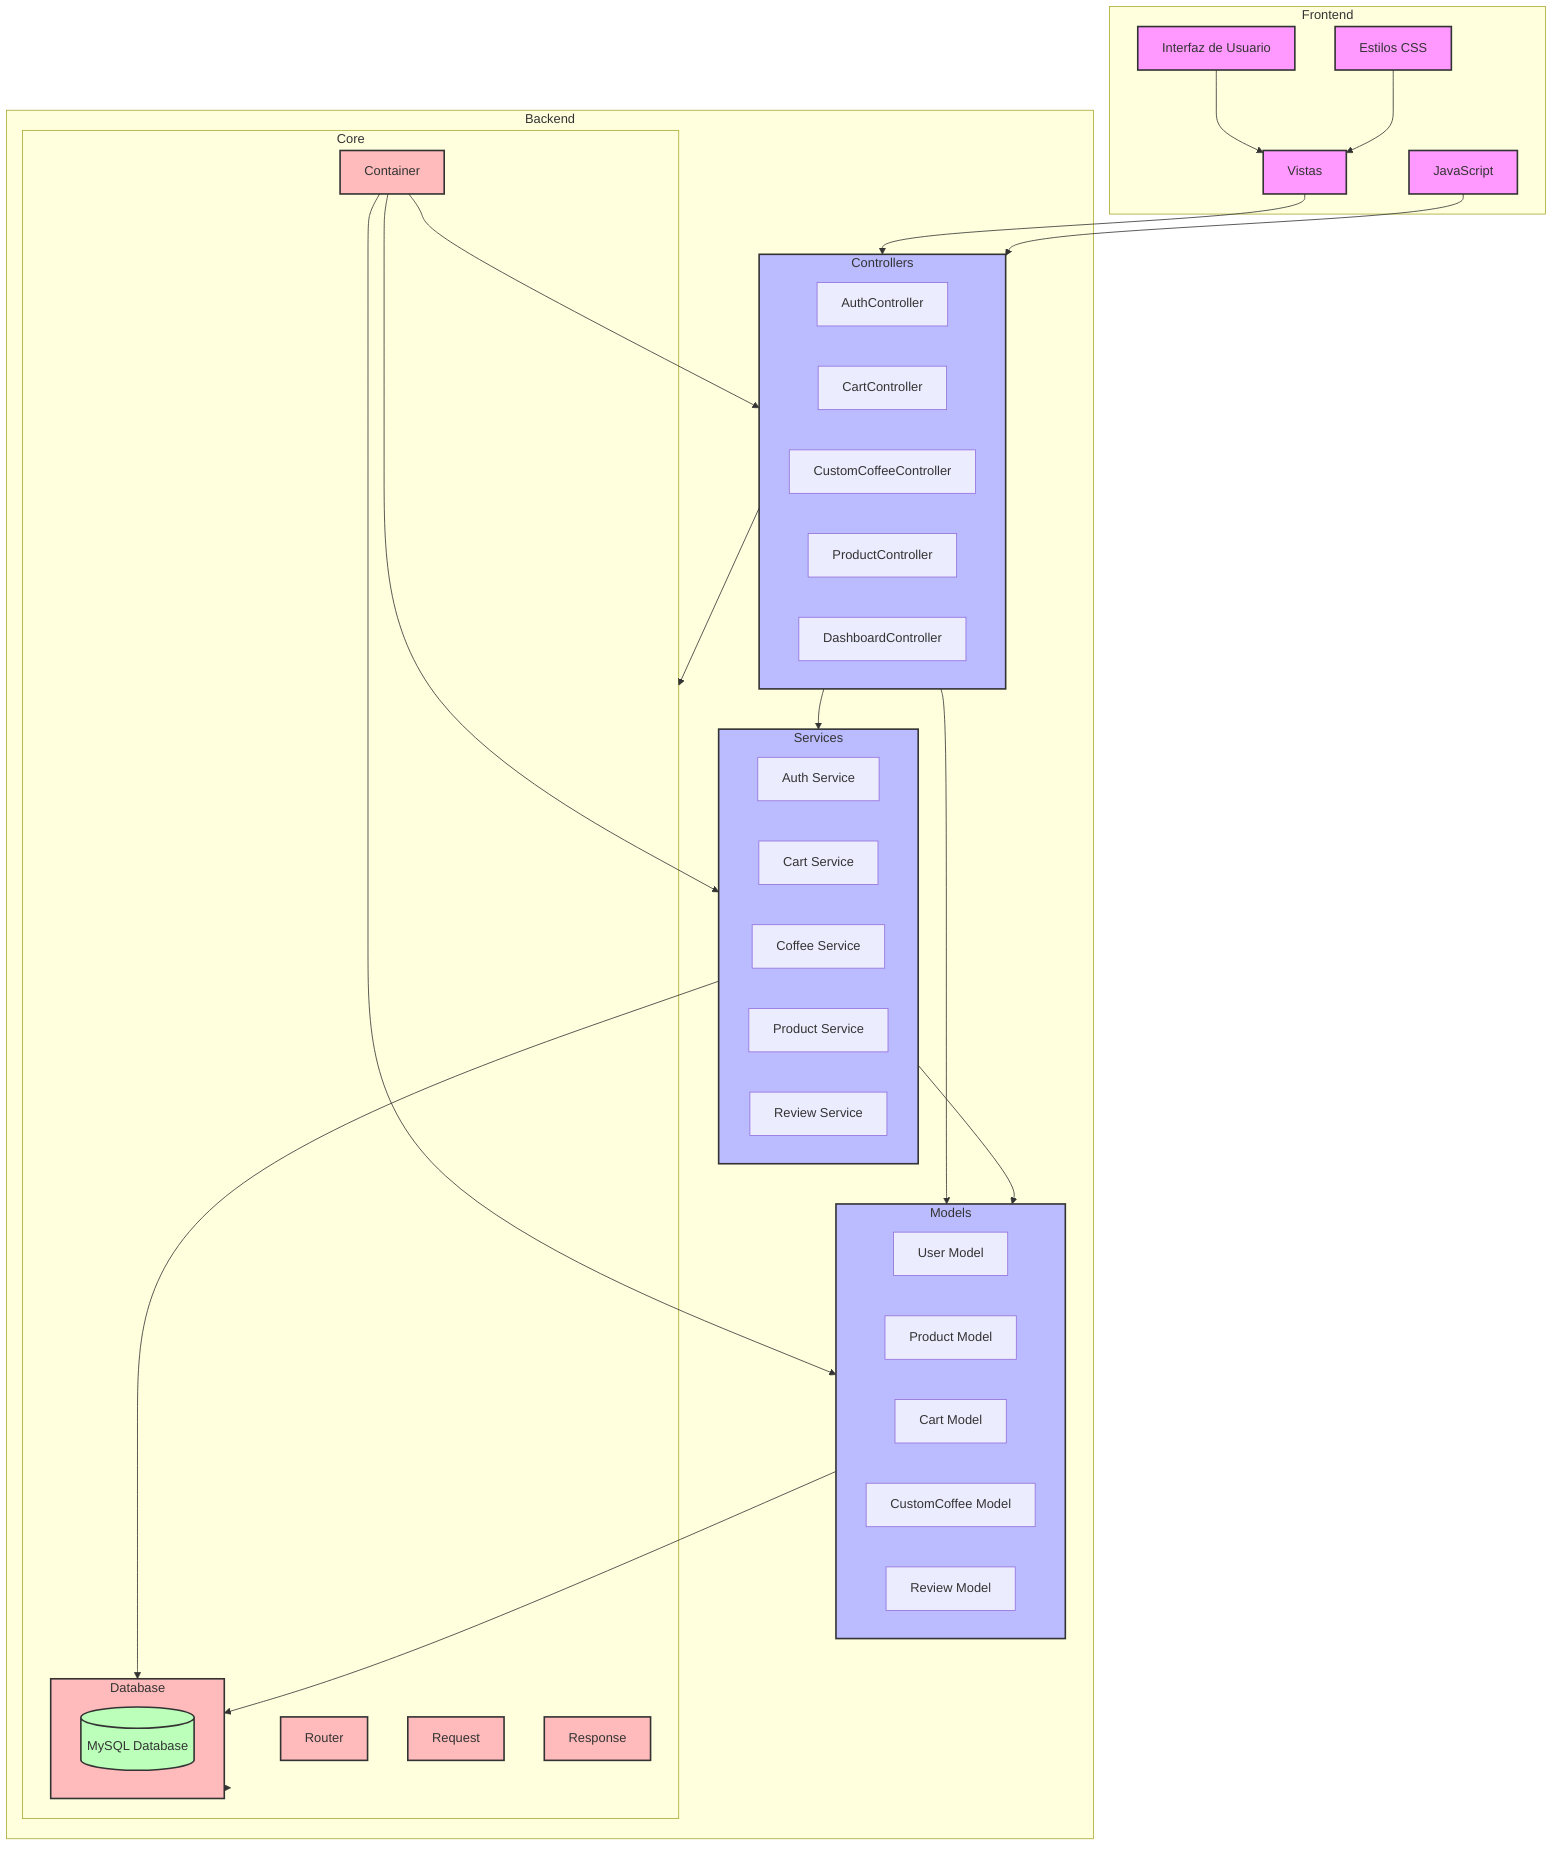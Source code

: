 graph TB
    subgraph Frontend
        UI[Interfaz de Usuario]
        Views[Vistas]
        JS[JavaScript]
        CSS[Estilos CSS]
    end

    subgraph Backend
        subgraph Controllers
            AuthC[AuthController]
            CartC[CartController]
            CoffeeC[CustomCoffeeController]
            ProductC[ProductController]
            DashboardC[DashboardController]
        end

        subgraph Models
            UserM[User Model]
            ProductM[Product Model]
            CartM[Cart Model]
            CoffeeM[CustomCoffee Model]
            ReviewM[Review Model]
        end

        subgraph Services
            AuthS[Auth Service]
            CartS[Cart Service]
            CoffeeS[Coffee Service]
            ProductS[Product Service]
            ReviewS[Review Service]
        end

        subgraph Core
            Router[Router]
            Container[Container]
            Database[Database]
            Request[Request]
            Response[Response]
        end
    end

    subgraph Database
        MySQL[(MySQL Database)]
    end

    %% Conexiones Frontend-Backend
    UI --> Views
    Views --> Controllers
    JS --> Controllers
    CSS --> Views

    %% Conexiones Controllers
    Controllers --> Services
    Controllers --> Models
    Controllers --> Core

    %% Conexiones Services
    Services --> Models
    Services --> Database

    %% Conexiones Models
    Models --> Database

    %% Conexiones Core
    Core --> Database
    Container --> Services
    Container --> Models
    Container --> Controllers

    %% Estilos
    classDef frontend fill:#f9f,stroke:#333,stroke-width:2px
    classDef backend fill:#bbf,stroke:#333,stroke-width:2px
    classDef database fill:#bfb,stroke:#333,stroke-width:2px
    classDef core fill:#fbb,stroke:#333,stroke-width:2px

    class UI,Views,JS,CSS frontend
    class Controllers,Models,Services backend
    class MySQL database
    class Router,Container,Database,Request,Response core